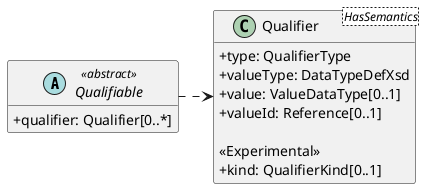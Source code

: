 @startuml
skinparam classAttributeIconSize 0
hide methods

abstract class Qualifiable <<abstract>> {
  +qualifier: Qualifier[0..*]
}
class Qualifier<HasSemantics> {
  +type: QualifierType
  +valueType: DataTypeDefXsd
  +value: ValueDataType[0..1]
  +valueId: Reference[0..1]

  <<Experimental>>
  +kind: QualifierKind[0..1]
}
Qualifiable .> Qualifier
@enduml